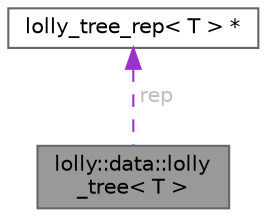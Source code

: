 digraph "lolly::data::lolly_tree&lt; T &gt;"
{
 // LATEX_PDF_SIZE
  bgcolor="transparent";
  edge [fontname=Helvetica,fontsize=10,labelfontname=Helvetica,labelfontsize=10];
  node [fontname=Helvetica,fontsize=10,shape=box,height=0.2,width=0.4];
  Node1 [id="Node000001",label="lolly::data::lolly\l_tree\< T \>",height=0.2,width=0.4,color="gray40", fillcolor="grey60", style="filled", fontcolor="black",tooltip=" "];
  Node2 -> Node1 [id="edge1_Node000001_Node000002",dir="back",color="darkorchid3",style="dashed",tooltip=" ",label=" rep",fontcolor="grey" ];
  Node2 [id="Node000002",label="lolly_tree_rep\< T \> *",height=0.2,width=0.4,color="gray40", fillcolor="white", style="filled",tooltip=" "];
}
